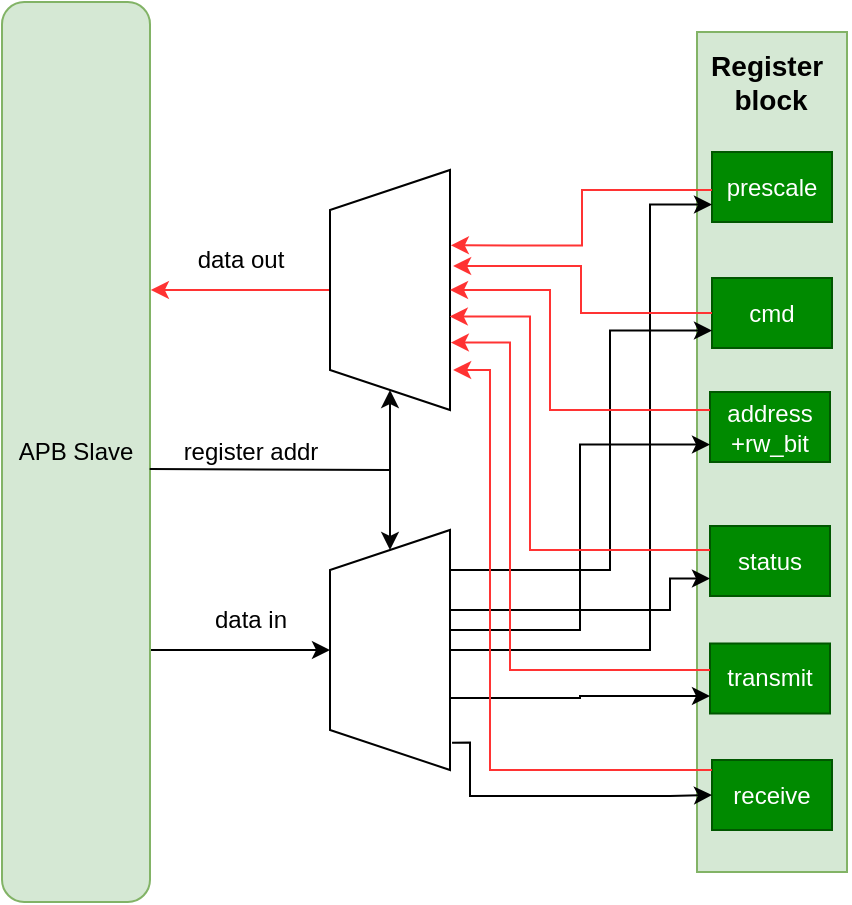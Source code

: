 <mxfile version="20.8.16" type="device"><diagram name="Page-1" id="CRTY4VnHqvLFPcmv7MCe"><mxGraphModel dx="819" dy="478" grid="1" gridSize="10" guides="1" tooltips="1" connect="1" arrows="1" fold="1" page="1" pageScale="1" pageWidth="850" pageHeight="1100" math="0" shadow="0"><root><mxCell id="0"/><mxCell id="1" parent="0"/><mxCell id="K56r-r6v7hA-MNihl91L-33" style="edgeStyle=orthogonalEdgeStyle;rounded=0;orthogonalLoop=1;jettySize=auto;html=1;entryX=0.5;entryY=0;entryDx=0;entryDy=0;" edge="1" parent="1" source="K56r-r6v7hA-MNihl91L-1" target="K56r-r6v7hA-MNihl91L-22"><mxGeometry relative="1" as="geometry"><Array as="points"><mxPoint x="300" y="350"/><mxPoint x="300" y="350"/></Array></mxGeometry></mxCell><mxCell id="K56r-r6v7hA-MNihl91L-1" value="APB Slave" style="rounded=1;whiteSpace=wrap;html=1;fillColor=#d5e8d4;strokeColor=#82b366;" vertex="1" parent="1"><mxGeometry x="206" y="26" width="74" height="450" as="geometry"/></mxCell><mxCell id="K56r-r6v7hA-MNihl91L-18" value="" style="group" vertex="1" connectable="0" parent="1"><mxGeometry x="550" y="41" width="80" height="420" as="geometry"/></mxCell><mxCell id="K56r-r6v7hA-MNihl91L-20" value="" style="group" vertex="1" connectable="0" parent="K56r-r6v7hA-MNihl91L-18"><mxGeometry width="80" height="420" as="geometry"/></mxCell><mxCell id="K56r-r6v7hA-MNihl91L-10" value="" style="rounded=0;whiteSpace=wrap;html=1;fillColor=#d5e8d4;strokeColor=#82b366;" vertex="1" parent="K56r-r6v7hA-MNihl91L-20"><mxGeometry x="3.5" width="75" height="420" as="geometry"/></mxCell><mxCell id="K56r-r6v7hA-MNihl91L-11" value="&lt;b style=&quot;font-size: 14px;&quot;&gt;Register&amp;nbsp;&lt;br&gt;block&lt;/b&gt;" style="text;html=1;align=center;verticalAlign=middle;resizable=0;points=[];autosize=1;strokeColor=none;fillColor=none;" vertex="1" parent="K56r-r6v7hA-MNihl91L-20"><mxGeometry width="80" height="50" as="geometry"/></mxCell><mxCell id="K56r-r6v7hA-MNihl91L-12" value="prescale" style="rounded=0;whiteSpace=wrap;html=1;fillColor=#008a00;strokeColor=#005700;fontColor=#ffffff;" vertex="1" parent="K56r-r6v7hA-MNihl91L-20"><mxGeometry x="11" y="60" width="60" height="35" as="geometry"/></mxCell><mxCell id="K56r-r6v7hA-MNihl91L-13" value="cmd" style="rounded=0;whiteSpace=wrap;html=1;fillColor=#008a00;strokeColor=#005700;fontColor=#ffffff;" vertex="1" parent="K56r-r6v7hA-MNihl91L-20"><mxGeometry x="11" y="123" width="60" height="35" as="geometry"/></mxCell><mxCell id="K56r-r6v7hA-MNihl91L-14" value="address&lt;br&gt;+rw_bit" style="rounded=0;whiteSpace=wrap;html=1;fillColor=#008a00;strokeColor=#005700;fontColor=#ffffff;" vertex="1" parent="K56r-r6v7hA-MNihl91L-20"><mxGeometry x="10" y="180" width="60" height="35" as="geometry"/></mxCell><mxCell id="K56r-r6v7hA-MNihl91L-15" value="status" style="rounded=0;whiteSpace=wrap;html=1;fillColor=#008a00;strokeColor=#005700;fontColor=#ffffff;" vertex="1" parent="K56r-r6v7hA-MNihl91L-20"><mxGeometry x="10" y="247" width="60" height="35" as="geometry"/></mxCell><mxCell id="K56r-r6v7hA-MNihl91L-16" value="transmit" style="rounded=0;whiteSpace=wrap;html=1;fillColor=#008a00;strokeColor=#005700;fontColor=#ffffff;" vertex="1" parent="K56r-r6v7hA-MNihl91L-20"><mxGeometry x="10" y="305.75" width="60" height="35" as="geometry"/></mxCell><mxCell id="K56r-r6v7hA-MNihl91L-17" value="receive" style="rounded=0;whiteSpace=wrap;html=1;fillColor=#008a00;strokeColor=#005700;fontColor=#ffffff;" vertex="1" parent="K56r-r6v7hA-MNihl91L-20"><mxGeometry x="11" y="364" width="60" height="35" as="geometry"/></mxCell><mxCell id="K56r-r6v7hA-MNihl91L-45" style="edgeStyle=orthogonalEdgeStyle;rounded=0;orthogonalLoop=1;jettySize=auto;html=1;entryX=1.006;entryY=0.32;entryDx=0;entryDy=0;entryPerimeter=0;strokeColor=#FF3333;" edge="1" parent="1" source="K56r-r6v7hA-MNihl91L-21" target="K56r-r6v7hA-MNihl91L-1"><mxGeometry relative="1" as="geometry"/></mxCell><mxCell id="K56r-r6v7hA-MNihl91L-21" value="" style="shape=trapezoid;perimeter=trapezoidPerimeter;whiteSpace=wrap;html=1;fixedSize=1;rotation=-90;" vertex="1" parent="1"><mxGeometry x="340" y="140" width="120" height="60" as="geometry"/></mxCell><mxCell id="K56r-r6v7hA-MNihl91L-27" style="edgeStyle=orthogonalEdgeStyle;rounded=0;orthogonalLoop=1;jettySize=auto;html=1;entryX=0;entryY=0.75;entryDx=0;entryDy=0;" edge="1" parent="1" source="K56r-r6v7hA-MNihl91L-22" target="K56r-r6v7hA-MNihl91L-13"><mxGeometry relative="1" as="geometry"><Array as="points"><mxPoint x="400" y="310"/><mxPoint x="510" y="310"/><mxPoint x="510" y="190"/></Array></mxGeometry></mxCell><mxCell id="K56r-r6v7hA-MNihl91L-29" style="edgeStyle=orthogonalEdgeStyle;rounded=0;orthogonalLoop=1;jettySize=auto;html=1;entryX=0;entryY=0.75;entryDx=0;entryDy=0;exitX=0.648;exitY=0.988;exitDx=0;exitDy=0;exitPerimeter=0;" edge="1" parent="1" source="K56r-r6v7hA-MNihl91L-22" target="K56r-r6v7hA-MNihl91L-15"><mxGeometry relative="1" as="geometry"><Array as="points"><mxPoint x="429" y="330"/><mxPoint x="540" y="330"/><mxPoint x="540" y="314"/></Array></mxGeometry></mxCell><mxCell id="K56r-r6v7hA-MNihl91L-41" style="edgeStyle=orthogonalEdgeStyle;rounded=0;orthogonalLoop=1;jettySize=auto;html=1;entryX=0;entryY=0.75;entryDx=0;entryDy=0;" edge="1" parent="1" source="K56r-r6v7hA-MNihl91L-22" target="K56r-r6v7hA-MNihl91L-12"><mxGeometry relative="1" as="geometry"><Array as="points"><mxPoint x="530" y="350"/><mxPoint x="530" y="127"/></Array></mxGeometry></mxCell><mxCell id="K56r-r6v7hA-MNihl91L-42" style="edgeStyle=orthogonalEdgeStyle;rounded=0;orthogonalLoop=1;jettySize=auto;html=1;entryX=0;entryY=0.75;entryDx=0;entryDy=0;exitX=0.557;exitY=0.998;exitDx=0;exitDy=0;exitPerimeter=0;" edge="1" parent="1" source="K56r-r6v7hA-MNihl91L-22" target="K56r-r6v7hA-MNihl91L-14"><mxGeometry relative="1" as="geometry"><Array as="points"><mxPoint x="430" y="340"/><mxPoint x="495" y="340"/><mxPoint x="495" y="247"/></Array></mxGeometry></mxCell><mxCell id="K56r-r6v7hA-MNihl91L-43" style="edgeStyle=orthogonalEdgeStyle;rounded=0;orthogonalLoop=1;jettySize=auto;html=1;entryX=0;entryY=0.75;entryDx=0;entryDy=0;exitX=0.3;exitY=1.007;exitDx=0;exitDy=0;exitPerimeter=0;" edge="1" parent="1" source="K56r-r6v7hA-MNihl91L-22" target="K56r-r6v7hA-MNihl91L-16"><mxGeometry relative="1" as="geometry"><Array as="points"><mxPoint x="495" y="374"/></Array></mxGeometry></mxCell><mxCell id="K56r-r6v7hA-MNihl91L-44" style="edgeStyle=orthogonalEdgeStyle;rounded=0;orthogonalLoop=1;jettySize=auto;html=1;entryX=0;entryY=0.5;entryDx=0;entryDy=0;exitX=0.114;exitY=1.017;exitDx=0;exitDy=0;exitPerimeter=0;" edge="1" parent="1" source="K56r-r6v7hA-MNihl91L-22" target="K56r-r6v7hA-MNihl91L-17"><mxGeometry relative="1" as="geometry"><Array as="points"><mxPoint x="440" y="396"/><mxPoint x="440" y="423"/><mxPoint x="540" y="423"/></Array></mxGeometry></mxCell><mxCell id="K56r-r6v7hA-MNihl91L-22" value="" style="shape=trapezoid;perimeter=trapezoidPerimeter;whiteSpace=wrap;html=1;fixedSize=1;rotation=-90;" vertex="1" parent="1"><mxGeometry x="340" y="320" width="120" height="60" as="geometry"/></mxCell><mxCell id="K56r-r6v7hA-MNihl91L-32" value="data in" style="text;html=1;align=center;verticalAlign=middle;resizable=0;points=[];autosize=1;strokeColor=none;fillColor=none;" vertex="1" parent="1"><mxGeometry x="300" y="320" width="60" height="30" as="geometry"/></mxCell><mxCell id="K56r-r6v7hA-MNihl91L-34" style="edgeStyle=orthogonalEdgeStyle;rounded=0;orthogonalLoop=1;jettySize=auto;html=1;entryX=0.686;entryY=1.007;entryDx=0;entryDy=0;entryPerimeter=0;strokeColor=#FF3333;" edge="1" parent="1" source="K56r-r6v7hA-MNihl91L-12" target="K56r-r6v7hA-MNihl91L-21"><mxGeometry relative="1" as="geometry"><Array as="points"><mxPoint x="496" y="120"/><mxPoint x="496" y="148"/></Array></mxGeometry></mxCell><mxCell id="K56r-r6v7hA-MNihl91L-35" style="edgeStyle=orthogonalEdgeStyle;rounded=0;orthogonalLoop=1;jettySize=auto;html=1;entryX=0.6;entryY=1.026;entryDx=0;entryDy=0;entryPerimeter=0;strokeColor=#FF3333;" edge="1" parent="1" source="K56r-r6v7hA-MNihl91L-13" target="K56r-r6v7hA-MNihl91L-21"><mxGeometry relative="1" as="geometry"/></mxCell><mxCell id="K56r-r6v7hA-MNihl91L-36" style="edgeStyle=orthogonalEdgeStyle;rounded=0;orthogonalLoop=1;jettySize=auto;html=1;entryX=0.5;entryY=1;entryDx=0;entryDy=0;strokeColor=#FF3333;" edge="1" parent="1" source="K56r-r6v7hA-MNihl91L-14" target="K56r-r6v7hA-MNihl91L-21"><mxGeometry relative="1" as="geometry"><Array as="points"><mxPoint x="480" y="230"/><mxPoint x="480" y="170"/></Array></mxGeometry></mxCell><mxCell id="K56r-r6v7hA-MNihl91L-37" style="edgeStyle=orthogonalEdgeStyle;rounded=0;orthogonalLoop=1;jettySize=auto;html=1;entryX=0.39;entryY=0.998;entryDx=0;entryDy=0;entryPerimeter=0;strokeColor=#FF3333;" edge="1" parent="1" source="K56r-r6v7hA-MNihl91L-15" target="K56r-r6v7hA-MNihl91L-21"><mxGeometry relative="1" as="geometry"><Array as="points"><mxPoint x="470" y="300"/><mxPoint x="470" y="183"/></Array></mxGeometry></mxCell><mxCell id="K56r-r6v7hA-MNihl91L-39" style="edgeStyle=orthogonalEdgeStyle;rounded=0;orthogonalLoop=1;jettySize=auto;html=1;entryX=0.281;entryY=1.007;entryDx=0;entryDy=0;entryPerimeter=0;strokeColor=#FF3333;" edge="1" parent="1" source="K56r-r6v7hA-MNihl91L-16" target="K56r-r6v7hA-MNihl91L-21"><mxGeometry relative="1" as="geometry"><Array as="points"><mxPoint x="460" y="360"/><mxPoint x="460" y="196"/></Array></mxGeometry></mxCell><mxCell id="K56r-r6v7hA-MNihl91L-40" style="edgeStyle=orthogonalEdgeStyle;rounded=0;orthogonalLoop=1;jettySize=auto;html=1;entryX=0.167;entryY=1.026;entryDx=0;entryDy=0;entryPerimeter=0;strokeColor=#FF3333;" edge="1" parent="1" source="K56r-r6v7hA-MNihl91L-17" target="K56r-r6v7hA-MNihl91L-21"><mxGeometry relative="1" as="geometry"><Array as="points"><mxPoint x="450" y="410"/><mxPoint x="450" y="210"/></Array></mxGeometry></mxCell><mxCell id="K56r-r6v7hA-MNihl91L-46" value="data out" style="text;html=1;align=center;verticalAlign=middle;resizable=0;points=[];autosize=1;strokeColor=none;fillColor=none;" vertex="1" parent="1"><mxGeometry x="290" y="140" width="70" height="30" as="geometry"/></mxCell><mxCell id="K56r-r6v7hA-MNihl91L-47" value="" style="endArrow=classic;html=1;rounded=0;strokeColor=#050505;entryX=0;entryY=0.5;entryDx=0;entryDy=0;" edge="1" parent="1" target="K56r-r6v7hA-MNihl91L-21"><mxGeometry width="50" height="50" relative="1" as="geometry"><mxPoint x="400" y="270" as="sourcePoint"/><mxPoint x="400" y="120" as="targetPoint"/></mxGeometry></mxCell><mxCell id="K56r-r6v7hA-MNihl91L-49" value="" style="endArrow=classic;html=1;rounded=0;strokeColor=#050505;entryX=1;entryY=0.5;entryDx=0;entryDy=0;exitX=0.998;exitY=0.519;exitDx=0;exitDy=0;exitPerimeter=0;" edge="1" parent="1" source="K56r-r6v7hA-MNihl91L-1" target="K56r-r6v7hA-MNihl91L-22"><mxGeometry width="50" height="50" relative="1" as="geometry"><mxPoint x="400" y="240" as="sourcePoint"/><mxPoint x="425" y="220" as="targetPoint"/><Array as="points"><mxPoint x="400" y="260"/></Array></mxGeometry></mxCell><mxCell id="K56r-r6v7hA-MNihl91L-50" value="register addr" style="text;html=1;align=center;verticalAlign=middle;resizable=0;points=[];autosize=1;strokeColor=none;fillColor=none;" vertex="1" parent="1"><mxGeometry x="285" y="236" width="90" height="30" as="geometry"/></mxCell></root></mxGraphModel></diagram></mxfile>